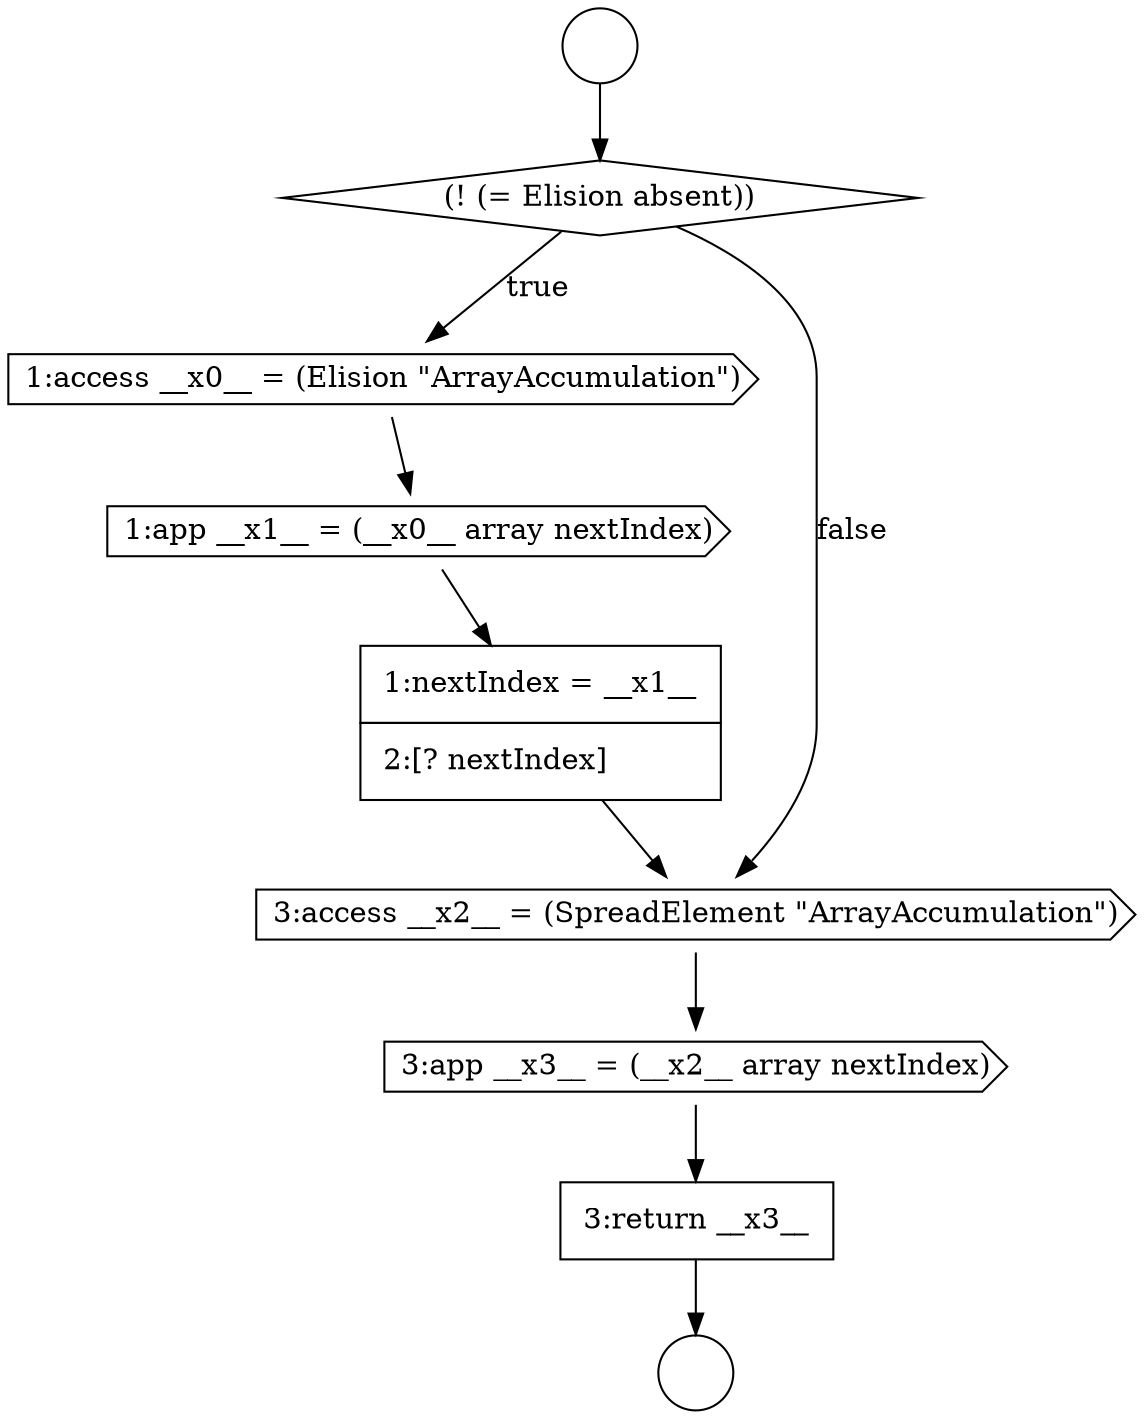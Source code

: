 digraph {
  node3891 [shape=cds, label=<<font color="black">3:app __x3__ = (__x2__ array nextIndex)</font>> color="black" fillcolor="white" style=filled]
  node3887 [shape=cds, label=<<font color="black">1:access __x0__ = (Elision &quot;ArrayAccumulation&quot;)</font>> color="black" fillcolor="white" style=filled]
  node3885 [shape=circle label=" " color="black" fillcolor="white" style=filled]
  node3892 [shape=none, margin=0, label=<<font color="black">
    <table border="0" cellborder="1" cellspacing="0" cellpadding="10">
      <tr><td align="left">3:return __x3__</td></tr>
    </table>
  </font>> color="black" fillcolor="white" style=filled]
  node3886 [shape=diamond, label=<<font color="black">(! (= Elision absent))</font>> color="black" fillcolor="white" style=filled]
  node3884 [shape=circle label=" " color="black" fillcolor="white" style=filled]
  node3889 [shape=none, margin=0, label=<<font color="black">
    <table border="0" cellborder="1" cellspacing="0" cellpadding="10">
      <tr><td align="left">1:nextIndex = __x1__</td></tr>
      <tr><td align="left">2:[? nextIndex]</td></tr>
    </table>
  </font>> color="black" fillcolor="white" style=filled]
  node3890 [shape=cds, label=<<font color="black">3:access __x2__ = (SpreadElement &quot;ArrayAccumulation&quot;)</font>> color="black" fillcolor="white" style=filled]
  node3888 [shape=cds, label=<<font color="black">1:app __x1__ = (__x0__ array nextIndex)</font>> color="black" fillcolor="white" style=filled]
  node3884 -> node3886 [ color="black"]
  node3892 -> node3885 [ color="black"]
  node3886 -> node3887 [label=<<font color="black">true</font>> color="black"]
  node3886 -> node3890 [label=<<font color="black">false</font>> color="black"]
  node3890 -> node3891 [ color="black"]
  node3889 -> node3890 [ color="black"]
  node3891 -> node3892 [ color="black"]
  node3887 -> node3888 [ color="black"]
  node3888 -> node3889 [ color="black"]
}
